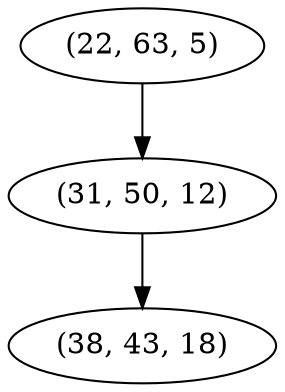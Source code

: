 digraph tree {
    "(22, 63, 5)";
    "(31, 50, 12)";
    "(38, 43, 18)";
    "(22, 63, 5)" -> "(31, 50, 12)";
    "(31, 50, 12)" -> "(38, 43, 18)";
}
